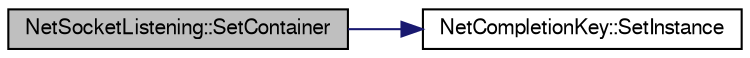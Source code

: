 digraph G
{
  edge [fontname="FreeSans",fontsize="10",labelfontname="FreeSans",labelfontsize="10"];
  node [fontname="FreeSans",fontsize="10",shape=record];
  rankdir=LR;
  Node1 [label="NetSocketListening::SetContainer",height=0.2,width=0.4,color="black", fillcolor="grey75", style="filled" fontcolor="black"];
  Node1 -> Node2 [color="midnightblue",fontsize="10",style="solid"];
  Node2 [label="NetCompletionKey::SetInstance",height=0.2,width=0.4,color="black", fillcolor="white", style="filled",URL="$class_net_completion_key.html#a241120bcb7868051a3abb2ebb5731f53"];
}
